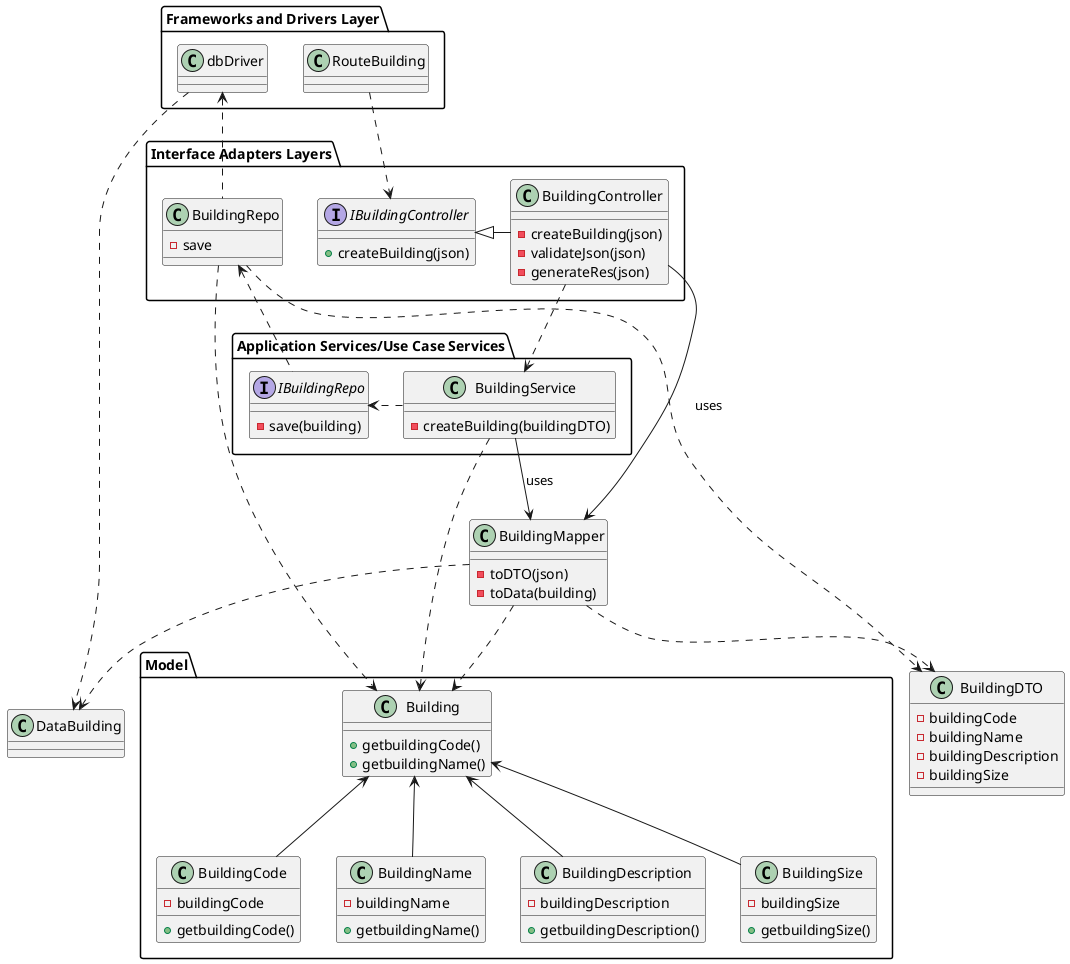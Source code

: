 @startuml

package "Frameworks and Drivers Layer"  {
    class RouteBuilding {}
    class dbDriver {}
}

package "Interface Adapters Layers"  {
    interface IBuildingController {
        +createBuilding(json)
    }
    class BuildingController {
        -createBuilding(json)
        -validateJson(json)
        -generateRes(json)
    }
    class BuildingRepo {
        -save
    }
}

BuildingController --> BuildingMapper : uses

package "Application Services/Use Case Services"   {
    class BuildingService {
        -createBuilding(buildingDTO)
    }
    interface IBuildingRepo {
        -save(building)
    }
}
BuildingService --> BuildingMapper : uses

package "Model"  {
    class Building {
        +getbuildingCode()
        +getbuildingName()
    }
    class BuildingCode {
        -buildingCode
        +getbuildingCode()
    }
    class BuildingName {
        -buildingName
        +getbuildingName()
    }
    class BuildingDescription {
        -buildingDescription
        +getbuildingDescription()
    }
    class BuildingSize {
        -buildingSize
        +getbuildingSize()
    }
}
class BuildingMapper {
    -toDTO(json)
    -toData(building)
}
class BuildingDTO {
    -buildingCode
    -buildingName
    -buildingDescription
    -buildingSize
}
class DataBuilding {}



RouteBuilding .d.> IBuildingController
BuildingController -|> IBuildingController
BuildingController .d.> BuildingService
BuildingService .d.> Building
BuildingService .r.> IBuildingRepo
IBuildingRepo .u.> BuildingRepo
BuildingRepo .u.> dbDriver

BuildingMapper ..> BuildingDTO
BuildingMapper ..> Building
BuildingMapper ..> DataBuilding

dbDriver ..> DataBuilding
BuildingRepo ..> Building
BuildingRepo ..> BuildingDTO

Building <-- BuildingCode
Building <-- BuildingName
Building <-- BuildingDescription
Building <-- BuildingSize


@enduml

